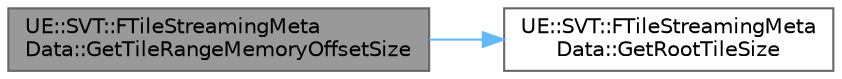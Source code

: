 digraph "UE::SVT::FTileStreamingMetaData::GetTileRangeMemoryOffsetSize"
{
 // INTERACTIVE_SVG=YES
 // LATEX_PDF_SIZE
  bgcolor="transparent";
  edge [fontname=Helvetica,fontsize=10,labelfontname=Helvetica,labelfontsize=10];
  node [fontname=Helvetica,fontsize=10,shape=box,height=0.2,width=0.4];
  rankdir="LR";
  Node1 [id="Node000001",label="UE::SVT::FTileStreamingMeta\lData::GetTileRangeMemoryOffsetSize",height=0.2,width=0.4,color="gray40", fillcolor="grey60", style="filled", fontcolor="black",tooltip=" "];
  Node1 -> Node2 [id="edge1_Node000001_Node000002",color="steelblue1",style="solid",tooltip=" "];
  Node2 [id="Node000002",label="UE::SVT::FTileStreamingMeta\lData::GetRootTileSize",height=0.2,width=0.4,color="grey40", fillcolor="white", style="filled",URL="$d5/d8a/structUE_1_1SVT_1_1FTileStreamingMetaData.html#a92050ecc3706b0e39eef8898bb94b120",tooltip=" "];
}
